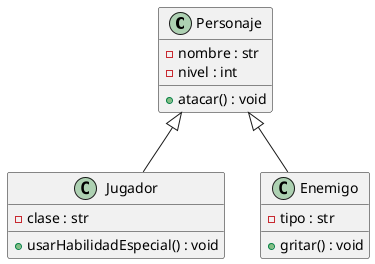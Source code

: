 @startuml name
class Personaje {
  - nombre : str
  - nivel : int
  + atacar() : void
}

class Jugador {
  - clase : str
  + usarHabilidadEspecial() : void
}

class Enemigo {
  - tipo : str
  + gritar() : void
}

Personaje <|-- Jugador
Personaje <|-- Enemigo
@enduml
